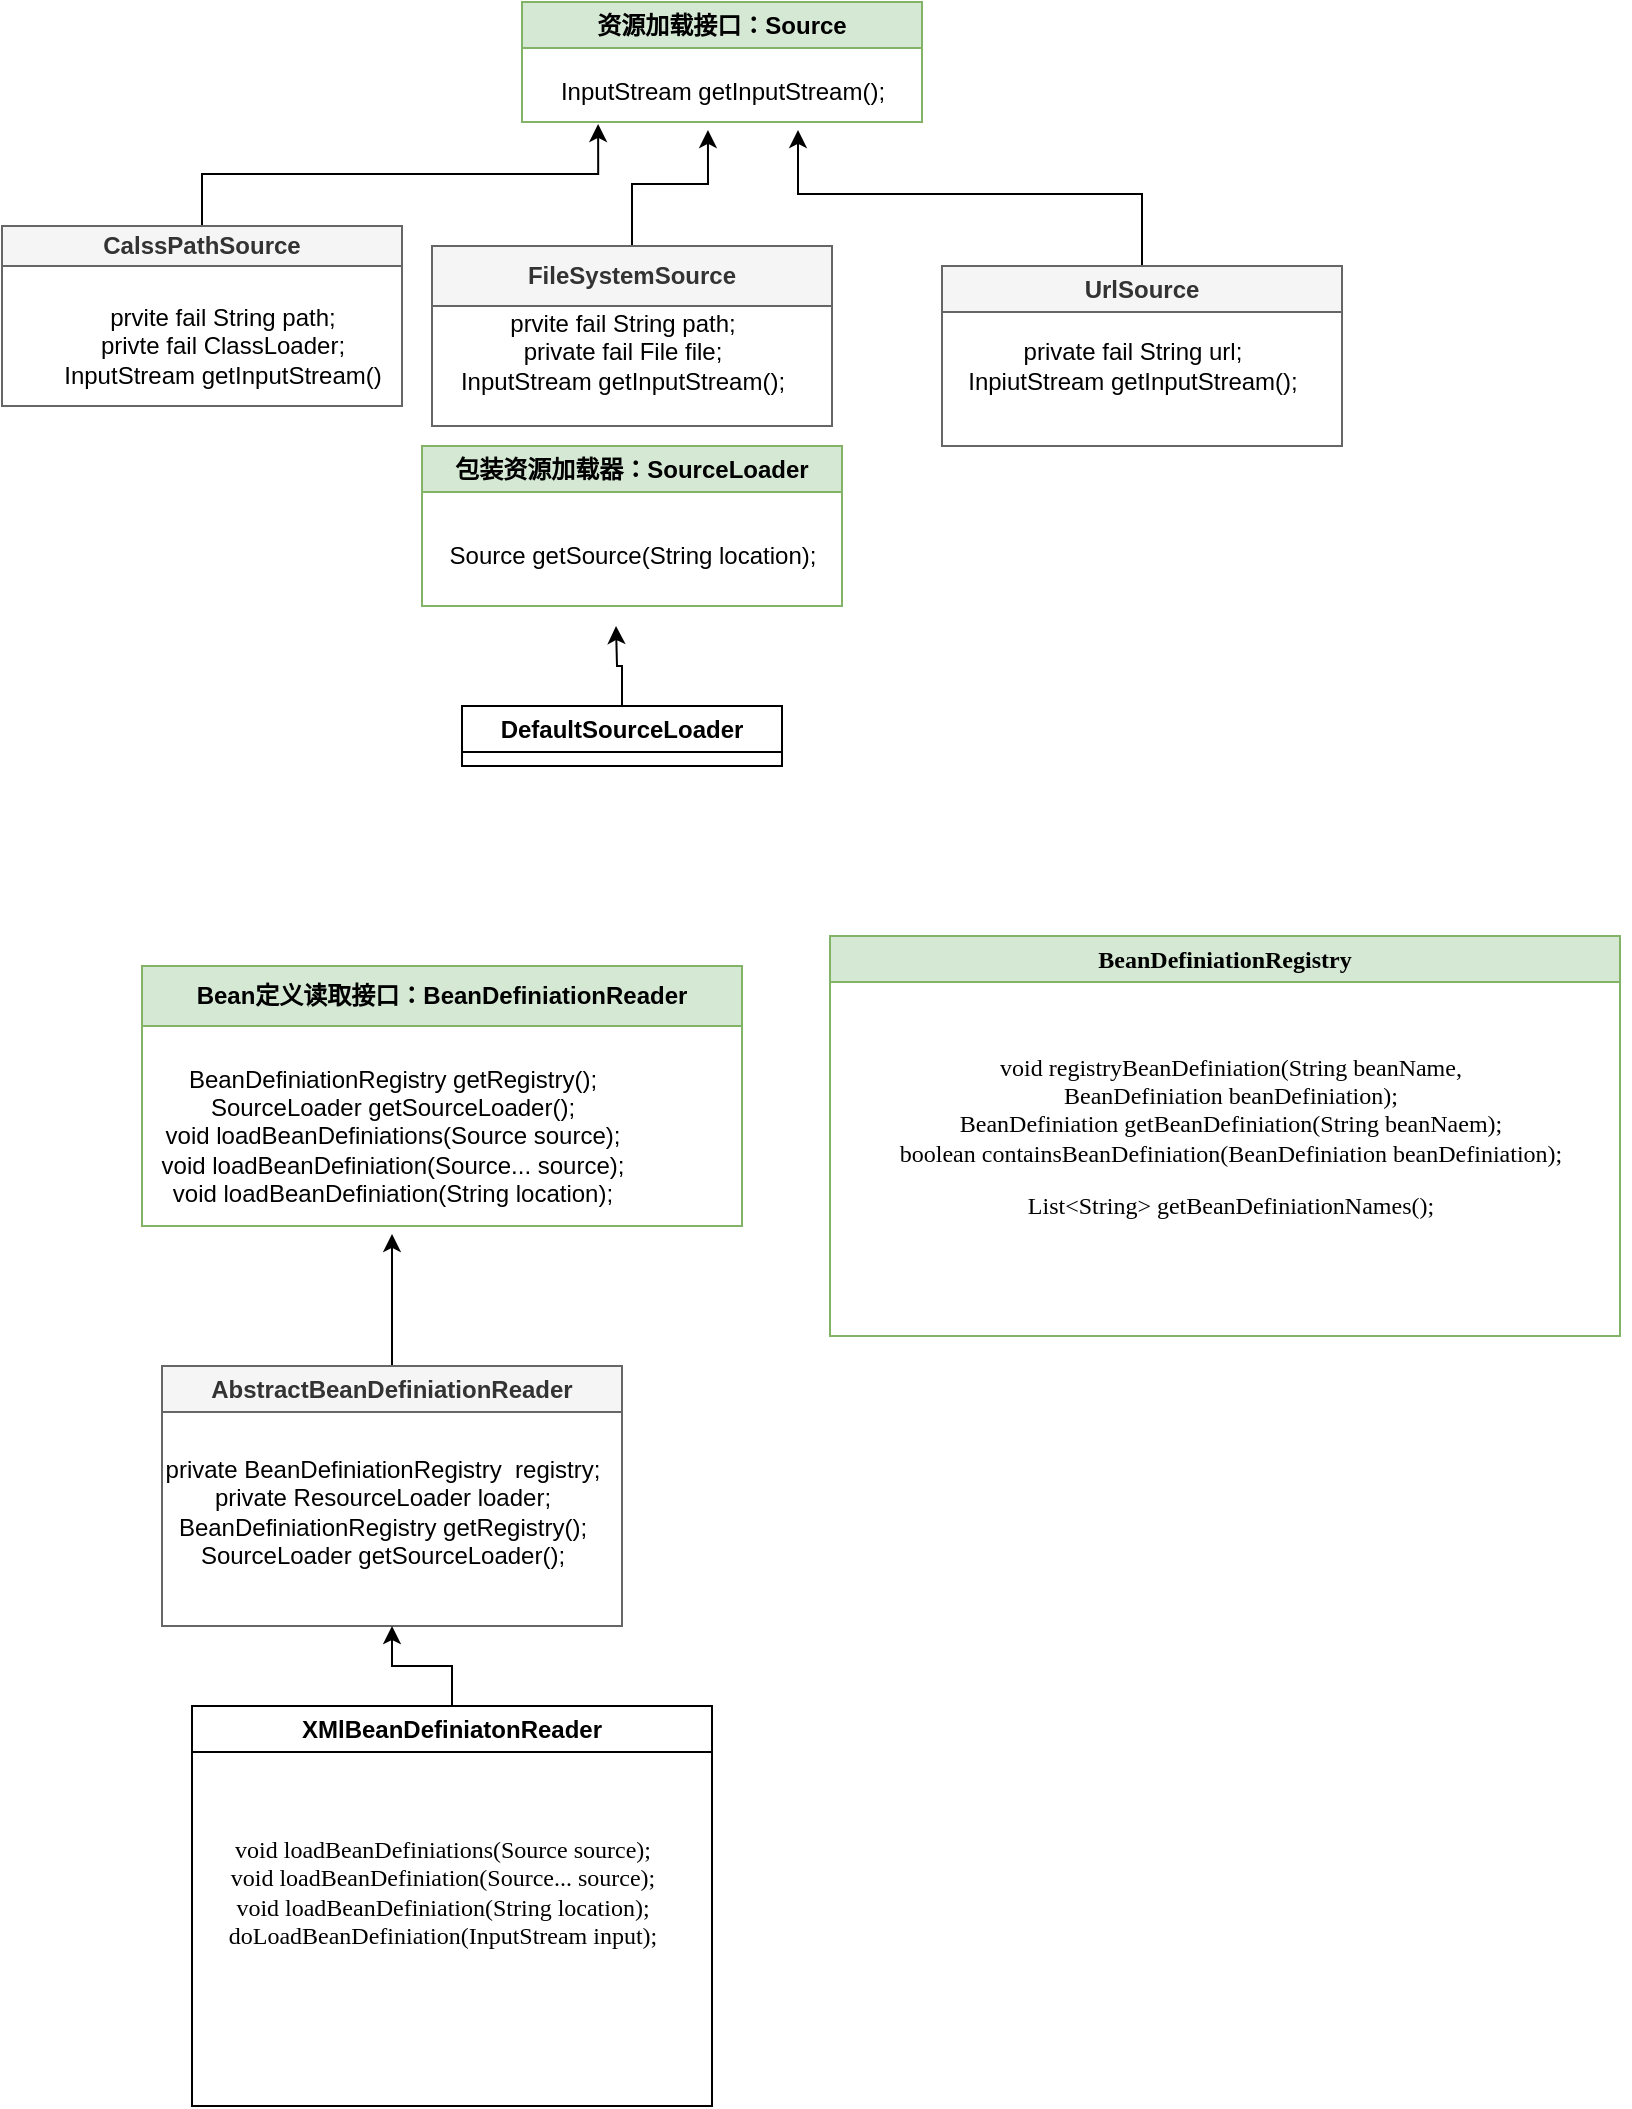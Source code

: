 <mxfile version="21.7.4" type="github">
  <diagram name="第 1 页" id="g-J7haauCMhBv2Hcuovk">
    <mxGraphModel dx="1434" dy="758" grid="1" gridSize="10" guides="1" tooltips="1" connect="1" arrows="1" fold="1" page="1" pageScale="1" pageWidth="827" pageHeight="1169" math="0" shadow="0">
      <root>
        <mxCell id="0" />
        <mxCell id="1" parent="0" />
        <mxCell id="VR_gZrT574FHimNZZ2ZZ-10" value="资源加载接口：Source" style="swimlane;whiteSpace=wrap;html=1;fillColor=#d5e8d4;strokeColor=#82b366;" vertex="1" parent="1">
          <mxGeometry x="270" y="48" width="200" height="60" as="geometry">
            <mxRectangle x="270" y="48" width="170" height="30" as="alternateBounds" />
          </mxGeometry>
        </mxCell>
        <mxCell id="VR_gZrT574FHimNZZ2ZZ-13" value="InputStream getInputStream();" style="text;html=1;align=center;verticalAlign=middle;resizable=0;points=[];autosize=1;strokeColor=none;fillColor=none;" vertex="1" parent="VR_gZrT574FHimNZZ2ZZ-10">
          <mxGeometry x="5" y="30" width="190" height="30" as="geometry" />
        </mxCell>
        <mxCell id="VR_gZrT574FHimNZZ2ZZ-25" style="edgeStyle=orthogonalEdgeStyle;rounded=0;orthogonalLoop=1;jettySize=auto;html=1;exitX=0.5;exitY=0;exitDx=0;exitDy=0;entryX=0.174;entryY=1.033;entryDx=0;entryDy=0;entryPerimeter=0;" edge="1" parent="1" source="VR_gZrT574FHimNZZ2ZZ-17" target="VR_gZrT574FHimNZZ2ZZ-13">
          <mxGeometry relative="1" as="geometry" />
        </mxCell>
        <mxCell id="VR_gZrT574FHimNZZ2ZZ-17" value="CalssPathSource" style="swimlane;whiteSpace=wrap;html=1;startSize=20;fillColor=#f5f5f5;fontColor=#333333;strokeColor=#666666;" vertex="1" parent="1">
          <mxGeometry x="10" y="160" width="200" height="90" as="geometry">
            <mxRectangle x="70" y="160" width="140" height="30" as="alternateBounds" />
          </mxGeometry>
        </mxCell>
        <mxCell id="VR_gZrT574FHimNZZ2ZZ-18" value="prvite fail String path;&lt;br&gt;privte fail ClassLoader;&lt;br&gt;InputStream getInputStream()" style="text;html=1;align=center;verticalAlign=middle;resizable=0;points=[];autosize=1;strokeColor=none;fillColor=none;" vertex="1" parent="VR_gZrT574FHimNZZ2ZZ-17">
          <mxGeometry x="20" y="30" width="180" height="60" as="geometry" />
        </mxCell>
        <mxCell id="VR_gZrT574FHimNZZ2ZZ-26" style="edgeStyle=orthogonalEdgeStyle;rounded=0;orthogonalLoop=1;jettySize=auto;html=1;exitX=0.5;exitY=0;exitDx=0;exitDy=0;entryX=0.463;entryY=1.133;entryDx=0;entryDy=0;entryPerimeter=0;" edge="1" parent="1" source="VR_gZrT574FHimNZZ2ZZ-19" target="VR_gZrT574FHimNZZ2ZZ-13">
          <mxGeometry relative="1" as="geometry" />
        </mxCell>
        <mxCell id="VR_gZrT574FHimNZZ2ZZ-19" value="FileSystemSource" style="swimlane;whiteSpace=wrap;html=1;startSize=30;fillColor=#f5f5f5;fontColor=#333333;strokeColor=#666666;" vertex="1" parent="1">
          <mxGeometry x="225" y="170" width="200" height="90" as="geometry">
            <mxRectangle x="250" y="160" width="140" height="30" as="alternateBounds" />
          </mxGeometry>
        </mxCell>
        <mxCell id="VR_gZrT574FHimNZZ2ZZ-21" value="prvite fail String path;&lt;br&gt;private fail File file;&lt;br&gt;InputStream getInputStream();" style="text;html=1;align=center;verticalAlign=middle;resizable=0;points=[];autosize=1;strokeColor=none;fillColor=none;" vertex="1" parent="VR_gZrT574FHimNZZ2ZZ-19">
          <mxGeometry y="23" width="190" height="60" as="geometry" />
        </mxCell>
        <mxCell id="VR_gZrT574FHimNZZ2ZZ-27" style="edgeStyle=orthogonalEdgeStyle;rounded=0;orthogonalLoop=1;jettySize=auto;html=1;exitX=0.5;exitY=0;exitDx=0;exitDy=0;entryX=0.7;entryY=1.133;entryDx=0;entryDy=0;entryPerimeter=0;" edge="1" parent="1" source="VR_gZrT574FHimNZZ2ZZ-22" target="VR_gZrT574FHimNZZ2ZZ-13">
          <mxGeometry relative="1" as="geometry" />
        </mxCell>
        <mxCell id="VR_gZrT574FHimNZZ2ZZ-22" value="UrlSource" style="swimlane;whiteSpace=wrap;html=1;startSize=23;fillColor=#f5f5f5;fontColor=#333333;strokeColor=#666666;" vertex="1" parent="1">
          <mxGeometry x="480" y="180" width="200" height="90" as="geometry">
            <mxRectangle x="480" y="180" width="100" height="30" as="alternateBounds" />
          </mxGeometry>
        </mxCell>
        <mxCell id="VR_gZrT574FHimNZZ2ZZ-24" value="private fail String url;&lt;br&gt;InpiutStream getInputStream();" style="text;html=1;align=center;verticalAlign=middle;resizable=0;points=[];autosize=1;strokeColor=none;fillColor=none;" vertex="1" parent="VR_gZrT574FHimNZZ2ZZ-22">
          <mxGeometry y="30" width="190" height="40" as="geometry" />
        </mxCell>
        <mxCell id="VR_gZrT574FHimNZZ2ZZ-28" value="包装资源加载器：SourceLoader" style="swimlane;whiteSpace=wrap;html=1;fillColor=#d5e8d4;strokeColor=#82b366;" vertex="1" parent="1">
          <mxGeometry x="220" y="270" width="210" height="80" as="geometry">
            <mxRectangle x="220" y="270" width="220" height="30" as="alternateBounds" />
          </mxGeometry>
        </mxCell>
        <mxCell id="VR_gZrT574FHimNZZ2ZZ-29" value="Source getSource(String location);" style="text;html=1;align=center;verticalAlign=middle;resizable=0;points=[];autosize=1;strokeColor=none;fillColor=none;" vertex="1" parent="VR_gZrT574FHimNZZ2ZZ-28">
          <mxGeometry y="40" width="210" height="30" as="geometry" />
        </mxCell>
        <mxCell id="VR_gZrT574FHimNZZ2ZZ-33" style="edgeStyle=orthogonalEdgeStyle;rounded=0;orthogonalLoop=1;jettySize=auto;html=1;exitX=0.5;exitY=0;exitDx=0;exitDy=0;" edge="1" parent="1" source="VR_gZrT574FHimNZZ2ZZ-30">
          <mxGeometry relative="1" as="geometry">
            <mxPoint x="317" y="360" as="targetPoint" />
          </mxGeometry>
        </mxCell>
        <mxCell id="VR_gZrT574FHimNZZ2ZZ-30" value="DefaultSourceLoader" style="swimlane;whiteSpace=wrap;html=1;" vertex="1" collapsed="1" parent="1">
          <mxGeometry x="240" y="400" width="160" height="30" as="geometry">
            <mxRectangle x="240" y="400" width="206" height="110" as="alternateBounds" />
          </mxGeometry>
        </mxCell>
        <mxCell id="VR_gZrT574FHimNZZ2ZZ-31" value="Source getSource(String location);" style="text;html=1;align=center;verticalAlign=middle;resizable=0;points=[];autosize=1;strokeColor=none;fillColor=none;" vertex="1" parent="VR_gZrT574FHimNZZ2ZZ-30">
          <mxGeometry x="-4" y="40" width="210" height="30" as="geometry" />
        </mxCell>
        <mxCell id="VR_gZrT574FHimNZZ2ZZ-34" value="Bean定义读取接口：BeanDefiniationReader" style="swimlane;whiteSpace=wrap;html=1;startSize=30;fillColor=#d5e8d4;strokeColor=#82b366;" vertex="1" parent="1">
          <mxGeometry x="80" y="530" width="300" height="130" as="geometry" />
        </mxCell>
        <mxCell id="VR_gZrT574FHimNZZ2ZZ-35" value="BeanDefiniationRegistry getRegistry();&lt;br&gt;SourceLoader getSourceLoader();&lt;br&gt;void loadBeanDefiniations(Source source);&lt;br&gt;void loadBeanDefiniation(Source... source);&lt;br&gt;void loadBeanDefiniation(String location);" style="text;html=1;align=center;verticalAlign=middle;resizable=0;points=[];autosize=1;strokeColor=none;fillColor=none;rounded=0;" vertex="1" parent="VR_gZrT574FHimNZZ2ZZ-34">
          <mxGeometry y="40" width="250" height="90" as="geometry" />
        </mxCell>
        <mxCell id="VR_gZrT574FHimNZZ2ZZ-38" style="edgeStyle=orthogonalEdgeStyle;rounded=0;orthogonalLoop=1;jettySize=auto;html=1;exitX=0.5;exitY=0;exitDx=0;exitDy=0;entryX=0.5;entryY=1.044;entryDx=0;entryDy=0;entryPerimeter=0;fontFamily=Helvetica;fontSize=12;fontColor=default;" edge="1" parent="1" source="VR_gZrT574FHimNZZ2ZZ-36" target="VR_gZrT574FHimNZZ2ZZ-35">
          <mxGeometry relative="1" as="geometry" />
        </mxCell>
        <mxCell id="VR_gZrT574FHimNZZ2ZZ-36" value="AbstractBeanDefiniationReader" style="swimlane;whiteSpace=wrap;html=1;fontFamily=Helvetica;fontSize=12;fontColor=#333333;fillColor=#f5f5f5;startSize=23;strokeColor=#666666;" vertex="1" parent="1">
          <mxGeometry x="90" y="730" width="230" height="130" as="geometry" />
        </mxCell>
        <mxCell id="VR_gZrT574FHimNZZ2ZZ-37" value="private BeanDefiniationRegistry&amp;nbsp; registry;&lt;br&gt;private ResourceLoader loader;&lt;br&gt;BeanDefiniationRegistry getRegistry();&lt;br style=&quot;border-color: var(--border-color);&quot;&gt;SourceLoader getSourceLoader();" style="text;html=1;align=center;verticalAlign=middle;resizable=0;points=[];autosize=1;strokeColor=none;fillColor=none;fontSize=12;fontFamily=Helvetica;fontColor=default;" vertex="1" parent="1">
          <mxGeometry x="80" y="768" width="240" height="70" as="geometry" />
        </mxCell>
        <mxCell id="VR_gZrT574FHimNZZ2ZZ-39" value="BeanDefiniationRegistry" style="swimlane;whiteSpace=wrap;html=1;fontFamily=Comic Sans MS;fontSize=12;fillColor=#d5e8d4;strokeColor=#82b366;" vertex="1" parent="1">
          <mxGeometry x="424" y="515" width="395" height="200" as="geometry" />
        </mxCell>
        <mxCell id="VR_gZrT574FHimNZZ2ZZ-40" value="&lt;pre&gt;&lt;font face=&quot;Comic Sans MS&quot;&gt;void registryBeanDefiniation(String beanName,&lt;br&gt;BeanDefiniation beanDefiniation);&lt;br&gt;BeanDefiniation getBeanDefiniation(String beanNaem);&lt;br&gt;boolean containsBeanDefiniation(BeanDefiniation beanDefiniation);&lt;/font&gt;&lt;/pre&gt;&lt;pre&gt;&lt;font face=&quot;Comic Sans MS&quot;&gt;List&amp;lt;String&amp;gt; getBeanDefiniationNames();&lt;/font&gt;&lt;/pre&gt;" style="text;html=1;align=center;verticalAlign=middle;resizable=0;points=[];autosize=1;strokeColor=none;fillColor=none;fontSize=12;fontFamily=Helvetica;fontColor=default;" vertex="1" parent="VR_gZrT574FHimNZZ2ZZ-39">
          <mxGeometry y="35" width="400" height="130" as="geometry" />
        </mxCell>
        <mxCell id="VR_gZrT574FHimNZZ2ZZ-43" style="edgeStyle=orthogonalEdgeStyle;rounded=0;orthogonalLoop=1;jettySize=auto;html=1;exitX=0.5;exitY=0;exitDx=0;exitDy=0;entryX=0.5;entryY=1;entryDx=0;entryDy=0;fontFamily=Helvetica;fontSize=12;fontColor=default;" edge="1" parent="1" source="VR_gZrT574FHimNZZ2ZZ-41" target="VR_gZrT574FHimNZZ2ZZ-36">
          <mxGeometry relative="1" as="geometry" />
        </mxCell>
        <mxCell id="VR_gZrT574FHimNZZ2ZZ-41" value="XMlBeanDefiniatonReader" style="swimlane;whiteSpace=wrap;html=1;fontFamily=Helvetica;fontSize=12;fontColor=default;fillColor=none;gradientColor=none;" vertex="1" parent="1">
          <mxGeometry x="105" y="900" width="260" height="200" as="geometry" />
        </mxCell>
        <mxCell id="VR_gZrT574FHimNZZ2ZZ-42" value="&lt;font face=&quot;Comic Sans MS&quot;&gt;void loadBeanDefiniations(Source source);&lt;br style=&quot;border-color: var(--border-color);&quot;&gt;void loadBeanDefiniation(Source... source);&lt;br style=&quot;border-color: var(--border-color);&quot;&gt;void loadBeanDefiniation(String location);&lt;br&gt;doLoadBeanDefiniation(InputStream input);&lt;br&gt;&lt;/font&gt;" style="text;html=1;align=center;verticalAlign=middle;resizable=0;points=[];autosize=1;strokeColor=none;fillColor=none;fontSize=12;fontFamily=Helvetica;fontColor=default;" vertex="1" parent="VR_gZrT574FHimNZZ2ZZ-41">
          <mxGeometry x="-10" y="53" width="270" height="80" as="geometry" />
        </mxCell>
      </root>
    </mxGraphModel>
  </diagram>
</mxfile>
